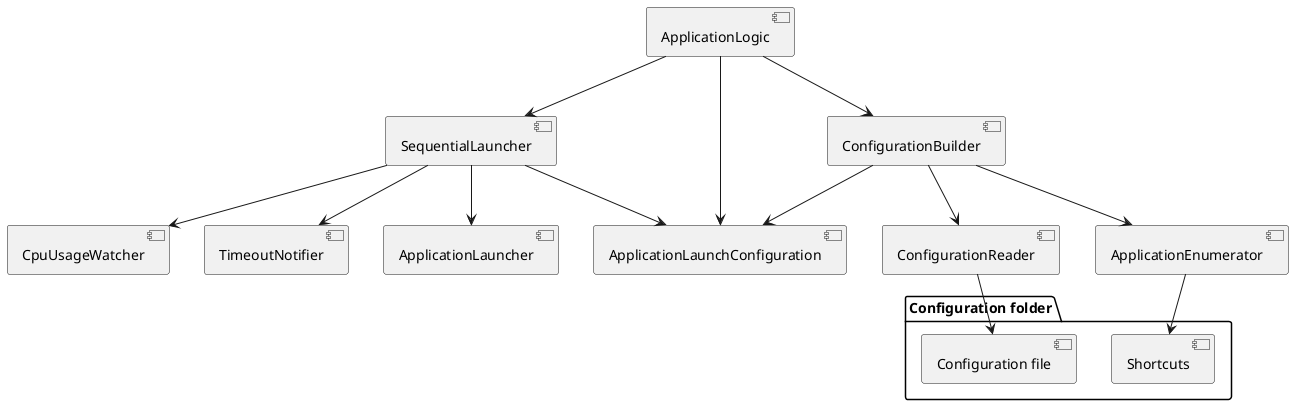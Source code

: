 @startuml

[ApplicationLogic]
[CpuUsageWatcher]
[TimeoutNotifier]
[ApplicationLauncher]
[SequentialLauncher]
[ConfigurationBuilder]
[ConfigurationReader]
[ApplicationLaunchConfiguration]
[ApplicationEnumerator]
folder "Configuration folder" {
  [Configuration file] as ConfigurationFile
  [Shortcuts]
}

ApplicationLogic --> SequentialLauncher
ApplicationLogic --> ConfigurationBuilder
ApplicationLogic ---> ApplicationLaunchConfiguration
ConfigurationBuilder --> ApplicationLaunchConfiguration
ConfigurationBuilder --> ConfigurationReader
ConfigurationReader --> ConfigurationFile
ConfigurationBuilder --> ApplicationEnumerator
ApplicationEnumerator --> Shortcuts
SequentialLauncher --> CpuUsageWatcher
SequentialLauncher --> TimeoutNotifier
SequentialLauncher --> ApplicationLauncher
SequentialLauncher --> ApplicationLaunchConfiguration

@enduml
